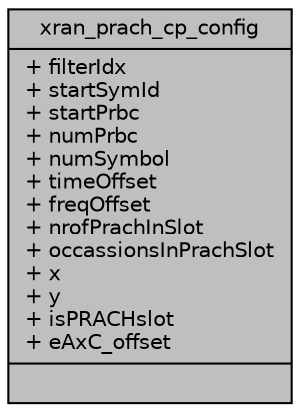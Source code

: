 digraph "xran_prach_cp_config"
{
 // LATEX_PDF_SIZE
  edge [fontname="Helvetica",fontsize="10",labelfontname="Helvetica",labelfontsize="10"];
  node [fontname="Helvetica",fontsize="10",shape=record];
  Node1 [label="{xran_prach_cp_config\n|+ filterIdx\l+ startSymId\l+ startPrbc\l+ numPrbc\l+ numSymbol\l+ timeOffset\l+ freqOffset\l+ nrofPrachInSlot\l+ occassionsInPrachSlot\l+ x\l+ y\l+ isPRACHslot\l+ eAxC_offset\l|}",height=0.2,width=0.4,color="black", fillcolor="grey75", style="filled", fontcolor="black",tooltip=" "];
}

